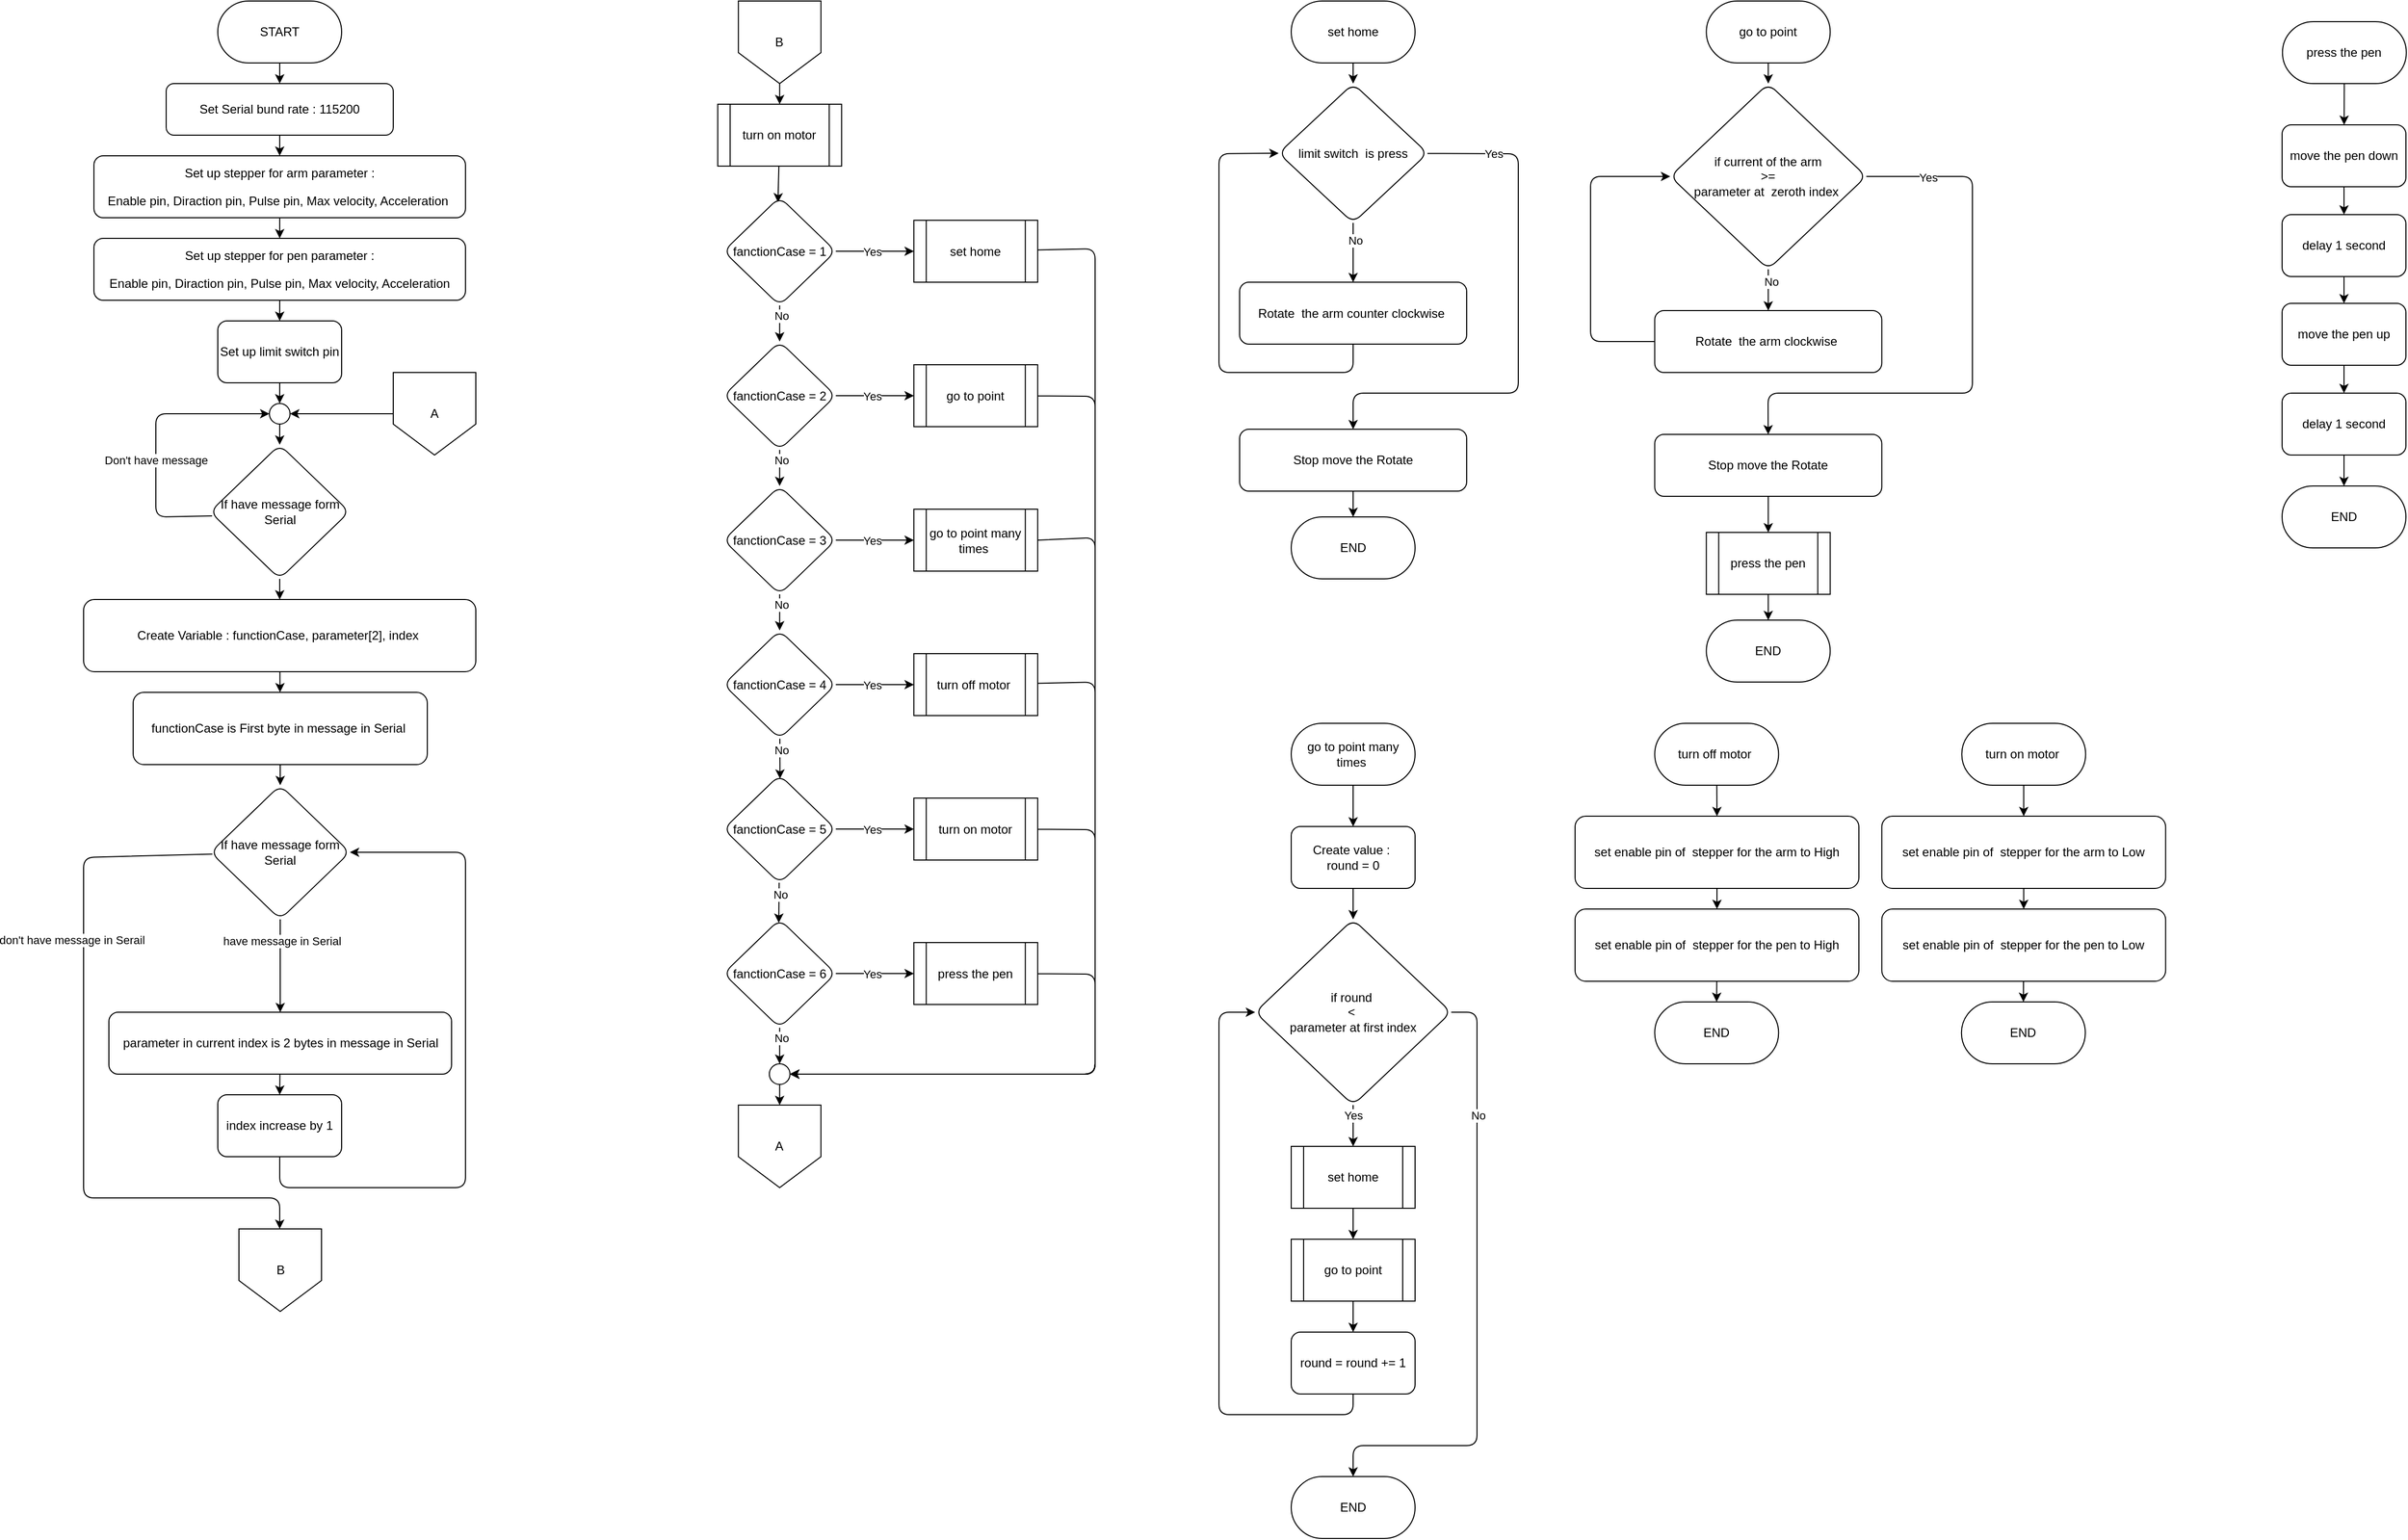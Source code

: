 <mxfile>
    <diagram id="CW-8Yu30YbTjcsVGJmG-" name="Page-1">
        <mxGraphModel dx="3910" dy="2553" grid="1" gridSize="10" guides="1" tooltips="1" connect="1" arrows="1" fold="1" page="1" pageScale="1" pageWidth="3000" pageHeight="3000" background="none" math="0" shadow="0">
            <root>
                <mxCell id="0"/>
                <mxCell id="1" parent="0"/>
                <mxCell id="7" value="" style="edgeStyle=none;html=1;" parent="1" target="6" edge="1">
                    <mxGeometry relative="1" as="geometry">
                        <mxPoint x="450" y="90" as="sourcePoint"/>
                    </mxGeometry>
                </mxCell>
                <mxCell id="10" value="" style="edgeStyle=none;html=1;" parent="1" source="6" target="9" edge="1">
                    <mxGeometry relative="1" as="geometry"/>
                </mxCell>
                <mxCell id="6" value="&lt;span style=&quot;&quot; data-slate-fragment=&quot;JTVCJTdCJTIydHlwZSUyMiUzQSUyMnBhcmFncmFwaCUyMiUyQyUyMmNoaWxkcmVuJTIyJTNBJTVCJTdCJTIydGV4dCUyMiUzQSUyMlNldCUyMFNlcmlhbCUyMGJ1bmQlMjByYXRlJTIwJTIwJTNBJTIwMTE1MjAwJTIyJTdEJTVEJTdEJTVE&quot;&gt;Set Serial bund rate  : 115200&lt;/span&gt;" style="rounded=1;whiteSpace=wrap;html=1;strokeWidth=1;" parent="1" vertex="1">
                    <mxGeometry x="340" y="120" width="220" height="50" as="geometry"/>
                </mxCell>
                <mxCell id="8" value="START" style="rounded=1;whiteSpace=wrap;html=1;strokeWidth=1;arcSize=50;" parent="1" vertex="1">
                    <mxGeometry x="390" y="40" width="120" height="60" as="geometry"/>
                </mxCell>
                <mxCell id="13" value="" style="edgeStyle=none;html=1;" parent="1" source="9" target="12" edge="1">
                    <mxGeometry relative="1" as="geometry"/>
                </mxCell>
                <mxCell id="9" value="&lt;p data-slate-node=&quot;element&quot;&gt;&lt;span data-slate-node=&quot;text&quot;&gt;Set up stepper for arm parameter :&lt;/span&gt;&lt;/p&gt;&lt;p data-slate-node=&quot;element&quot;&gt;&lt;span style=&quot;background-color: initial;&quot;&gt;Enable pin, Diraction pin, Pulse pin, Max velocity, Acceleration&amp;nbsp;&lt;/span&gt;&lt;/p&gt;" style="rounded=1;whiteSpace=wrap;html=1;strokeWidth=1;" parent="1" vertex="1">
                    <mxGeometry x="270" y="190" width="360" height="60" as="geometry"/>
                </mxCell>
                <mxCell id="16" value="" style="edgeStyle=none;html=1;" parent="1" source="12" target="15" edge="1">
                    <mxGeometry relative="1" as="geometry"/>
                </mxCell>
                <mxCell id="12" value="&lt;br&gt;&lt;p data-slate-node=&quot;element&quot;&gt;&lt;span data-slate-node=&quot;text&quot;&gt;&lt;span data-slate-leaf=&quot;true&quot;&gt;&lt;span data-slate-string=&quot;true&quot;&gt;Set up stepper for pen parameter :&lt;/span&gt;&lt;/span&gt;&lt;/span&gt;&lt;/p&gt;&lt;p data-slate-node=&quot;element&quot;&gt;&lt;span style=&quot;background-color: initial;&quot;&gt;Enable pin, Diraction pin, Pulse pin, Max velocity, Acceleration&lt;/span&gt;&lt;/p&gt;&lt;br&gt;" style="whiteSpace=wrap;html=1;rounded=1;strokeWidth=1;" parent="1" vertex="1">
                    <mxGeometry x="270" y="270" width="360" height="60" as="geometry"/>
                </mxCell>
                <mxCell id="18" value="" style="edgeStyle=none;html=1;" parent="1" source="15" target="17" edge="1">
                    <mxGeometry relative="1" as="geometry"/>
                </mxCell>
                <mxCell id="15" value="&lt;span style=&quot;&quot; data-slate-fragment=&quot;JTVCJTdCJTIydHlwZSUyMiUzQSUyMnBhcmFncmFwaCUyMiUyQyUyMmNoaWxkcmVuJTIyJTNBJTVCJTdCJTIydGV4dCUyMiUzQSUyMlNldCUyMHVwJTIwbGltaXQlMjBzd2l0Y2glMjBwaW4lMjIlN0QlNUQlN0QlNUQ=&quot;&gt;Set up limit switch pin&lt;/span&gt;" style="whiteSpace=wrap;html=1;rounded=1;strokeWidth=1;" parent="1" vertex="1">
                    <mxGeometry x="390" y="350" width="120" height="60" as="geometry"/>
                </mxCell>
                <mxCell id="21" style="edgeStyle=none;html=1;" parent="1" source="17" target="20" edge="1">
                    <mxGeometry relative="1" as="geometry"/>
                </mxCell>
                <mxCell id="17" value="" style="ellipse;whiteSpace=wrap;html=1;rounded=1;strokeWidth=1;" parent="1" vertex="1">
                    <mxGeometry x="440" y="430" width="20" height="20" as="geometry"/>
                </mxCell>
                <mxCell id="27" value="" style="edgeStyle=none;html=1;" parent="1" source="20" target="26" edge="1">
                    <mxGeometry relative="1" as="geometry"/>
                </mxCell>
                <mxCell id="20" value="&lt;span style=&quot;&quot; data-slate-fragment=&quot;JTVCJTdCJTIydHlwZSUyMiUzQSUyMnBhcmFncmFwaCUyMiUyQyUyMmNoaWxkcmVuJTIyJTNBJTVCJTdCJTIydGV4dCUyMiUzQSUyMklmJTIwaGF2ZSUyMG1lc3NhZ2UlMjBmb3JtJTIwU2VyaWFsJTIyJTdEJTVEJTdEJTVE&quot;&gt;If have message form Serial&lt;/span&gt;" style="rhombus;whiteSpace=wrap;html=1;rounded=1;strokeWidth=1;" parent="1" vertex="1">
                    <mxGeometry x="382.5" y="470" width="135" height="130" as="geometry"/>
                </mxCell>
                <mxCell id="23" value="" style="endArrow=classic;html=1;exitX=0.015;exitY=0.531;exitDx=0;exitDy=0;exitPerimeter=0;entryX=0;entryY=0.5;entryDx=0;entryDy=0;" parent="1" source="20" target="17" edge="1">
                    <mxGeometry relative="1" as="geometry">
                        <mxPoint x="380" y="490" as="sourcePoint"/>
                        <mxPoint x="270" y="500" as="targetPoint"/>
                        <Array as="points">
                            <mxPoint x="330" y="540"/>
                            <mxPoint x="330" y="490"/>
                            <mxPoint x="330" y="440"/>
                        </Array>
                    </mxGeometry>
                </mxCell>
                <mxCell id="24" value="&lt;span style=&quot;&quot; data-slate-fragment=&quot;JTVCJTdCJTIydHlwZSUyMiUzQSUyMnBhcmFncmFwaCUyMiUyQyUyMmNoaWxkcmVuJTIyJTNBJTVCJTdCJTIydGV4dCUyMiUzQSUyMkRvbid0JTIwaGF2ZSUyMG1lc3NhZ2UlMjIlN0QlNUQlN0QlNUQ=&quot;&gt;Don't have message&lt;/span&gt;" style="edgeLabel;resizable=0;html=1;align=center;verticalAlign=middle;strokeWidth=1;" parent="23" connectable="0" vertex="1">
                    <mxGeometry relative="1" as="geometry">
                        <mxPoint y="23" as="offset"/>
                    </mxGeometry>
                </mxCell>
                <mxCell id="35" value="" style="edgeStyle=none;html=1;" parent="1" source="26" target="34" edge="1">
                    <mxGeometry relative="1" as="geometry"/>
                </mxCell>
                <mxCell id="26" value="Create Variable :&amp;nbsp;functionCase, parameter[2], index&amp;nbsp;" style="whiteSpace=wrap;html=1;rounded=1;strokeWidth=1;" parent="1" vertex="1">
                    <mxGeometry x="260" y="620" width="380" height="70" as="geometry"/>
                </mxCell>
                <mxCell id="40" style="edgeStyle=none;html=1;entryX=0.5;entryY=0;entryDx=0;entryDy=0;" parent="1" source="31" target="39" edge="1">
                    <mxGeometry relative="1" as="geometry"/>
                </mxCell>
                <mxCell id="44" value="have message in Serial" style="edgeLabel;html=1;align=center;verticalAlign=middle;resizable=0;points=[];" parent="40" vertex="1" connectable="0">
                    <mxGeometry x="-0.507" y="1" relative="1" as="geometry">
                        <mxPoint y="-1" as="offset"/>
                    </mxGeometry>
                </mxCell>
                <mxCell id="49" style="edgeStyle=none;html=1;" parent="1" source="31" edge="1">
                    <mxGeometry relative="1" as="geometry">
                        <mxPoint x="450" y="1230" as="targetPoint"/>
                        <Array as="points">
                            <mxPoint x="260" y="870"/>
                            <mxPoint x="260" y="1200"/>
                            <mxPoint x="370" y="1200"/>
                            <mxPoint x="450" y="1200"/>
                        </Array>
                    </mxGeometry>
                </mxCell>
                <mxCell id="52" value="don't have message in Serail&amp;nbsp;" style="edgeLabel;html=1;align=center;verticalAlign=middle;resizable=0;points=[];" parent="49" vertex="1" connectable="0">
                    <mxGeometry x="-0.735" y="-5" relative="1" as="geometry">
                        <mxPoint x="-45" y="86" as="offset"/>
                    </mxGeometry>
                </mxCell>
                <mxCell id="31" value="&lt;span style=&quot;&quot; data-slate-fragment=&quot;JTVCJTdCJTIydHlwZSUyMiUzQSUyMnBhcmFncmFwaCUyMiUyQyUyMmNoaWxkcmVuJTIyJTNBJTVCJTdCJTIydGV4dCUyMiUzQSUyMklmJTIwaGF2ZSUyMG1lc3NhZ2UlMjBmb3JtJTIwU2VyaWFsJTIyJTdEJTVEJTdEJTVE&quot;&gt;If have message form Serial&lt;/span&gt;" style="rhombus;whiteSpace=wrap;html=1;rounded=1;strokeWidth=1;" parent="1" vertex="1">
                    <mxGeometry x="383" y="800" width="135" height="130" as="geometry"/>
                </mxCell>
                <mxCell id="37" style="edgeStyle=none;html=1;exitX=0.5;exitY=1;exitDx=0;exitDy=0;" parent="1" source="34" target="31" edge="1">
                    <mxGeometry relative="1" as="geometry"/>
                </mxCell>
                <mxCell id="34" value="functionCase is First byte in message in Serial&amp;nbsp;" style="whiteSpace=wrap;html=1;rounded=1;strokeWidth=1;" parent="1" vertex="1">
                    <mxGeometry x="308" y="710" width="285" height="70" as="geometry"/>
                </mxCell>
                <mxCell id="43" style="edgeStyle=none;html=1;entryX=0.5;entryY=0;entryDx=0;entryDy=0;" parent="1" source="39" target="42" edge="1">
                    <mxGeometry relative="1" as="geometry"/>
                </mxCell>
                <mxCell id="39" value="parameter in current index is 2 bytes in message in Serial" style="rounded=1;whiteSpace=wrap;html=1;strokeWidth=1;" parent="1" vertex="1">
                    <mxGeometry x="284.5" y="1020" width="332" height="60" as="geometry"/>
                </mxCell>
                <mxCell id="47" style="edgeStyle=none;html=1;entryX=1;entryY=0.5;entryDx=0;entryDy=0;" parent="1" source="42" target="31" edge="1">
                    <mxGeometry relative="1" as="geometry">
                        <Array as="points">
                            <mxPoint x="450" y="1190"/>
                            <mxPoint x="630" y="1190"/>
                            <mxPoint x="630" y="1010"/>
                            <mxPoint x="630" y="865"/>
                        </Array>
                    </mxGeometry>
                </mxCell>
                <mxCell id="42" value="index increase by 1" style="whiteSpace=wrap;html=1;rounded=1;strokeWidth=1;" parent="1" vertex="1">
                    <mxGeometry x="390" y="1100" width="120" height="60" as="geometry"/>
                </mxCell>
                <mxCell id="57" style="edgeStyle=none;html=1;entryX=1;entryY=0.5;entryDx=0;entryDy=0;" parent="1" source="56" target="17" edge="1">
                    <mxGeometry relative="1" as="geometry"/>
                </mxCell>
                <mxCell id="56" value="A" style="shape=offPageConnector;whiteSpace=wrap;html=1;strokeWidth=1;" parent="1" vertex="1">
                    <mxGeometry x="560" y="400" width="80" height="80" as="geometry"/>
                </mxCell>
                <mxCell id="58" value="B" style="shape=offPageConnector;whiteSpace=wrap;html=1;strokeWidth=1;" parent="1" vertex="1">
                    <mxGeometry x="410.5" y="1230" width="80" height="80" as="geometry"/>
                </mxCell>
                <mxCell id="118" style="edgeStyle=none;html=1;entryX=0.5;entryY=0;entryDx=0;entryDy=0;" parent="1" source="59" target="60" edge="1">
                    <mxGeometry relative="1" as="geometry"/>
                </mxCell>
                <mxCell id="59" value="B" style="shape=offPageConnector;whiteSpace=wrap;html=1;strokeWidth=1;" parent="1" vertex="1">
                    <mxGeometry x="894.38" y="40" width="80" height="80" as="geometry"/>
                </mxCell>
                <mxCell id="67" style="edgeStyle=none;html=1;entryX=0.485;entryY=0.049;entryDx=0;entryDy=0;entryPerimeter=0;" parent="1" source="60" target="84" edge="1">
                    <mxGeometry relative="1" as="geometry">
                        <mxPoint x="939.451" y="223.78" as="targetPoint"/>
                    </mxGeometry>
                </mxCell>
                <mxCell id="60" value="turn on motor" style="shape=process;whiteSpace=wrap;html=1;backgroundOutline=1;strokeWidth=1;" parent="1" vertex="1">
                    <mxGeometry x="874.38" y="140" width="120" height="60" as="geometry"/>
                </mxCell>
                <mxCell id="80" style="edgeStyle=none;html=1;entryX=0;entryY=0.5;entryDx=0;entryDy=0;" parent="1" source="84" target="85" edge="1">
                    <mxGeometry relative="1" as="geometry"/>
                </mxCell>
                <mxCell id="81" value="Yes" style="edgeLabel;html=1;align=center;verticalAlign=middle;resizable=0;points=[];" parent="80" vertex="1" connectable="0">
                    <mxGeometry x="0.314" relative="1" as="geometry">
                        <mxPoint x="-15" as="offset"/>
                    </mxGeometry>
                </mxCell>
                <mxCell id="82" style="edgeStyle=none;html=1;" parent="1" source="84" target="90" edge="1">
                    <mxGeometry relative="1" as="geometry">
                        <mxPoint x="934.38" y="370" as="targetPoint"/>
                    </mxGeometry>
                </mxCell>
                <mxCell id="83" value="No" style="edgeLabel;html=1;align=center;verticalAlign=middle;resizable=0;points=[];" parent="82" vertex="1" connectable="0">
                    <mxGeometry x="-0.433" y="1" relative="1" as="geometry">
                        <mxPoint as="offset"/>
                    </mxGeometry>
                </mxCell>
                <mxCell id="84" value="fanctionCase = 1" style="rhombus;whiteSpace=wrap;html=1;rounded=1;strokeWidth=1;" parent="1" vertex="1">
                    <mxGeometry x="880" y="230" width="108.75" height="105" as="geometry"/>
                </mxCell>
                <mxCell id="125" style="edgeStyle=none;html=1;entryX=1;entryY=0.5;entryDx=0;entryDy=0;" parent="1" source="85" target="126" edge="1">
                    <mxGeometry relative="1" as="geometry">
                        <mxPoint x="970" y="1110" as="targetPoint"/>
                        <Array as="points">
                            <mxPoint x="1240" y="280"/>
                            <mxPoint x="1240" y="1080"/>
                        </Array>
                    </mxGeometry>
                </mxCell>
                <mxCell id="85" value="set home" style="shape=process;whiteSpace=wrap;html=1;backgroundOutline=1;strokeWidth=1;" parent="1" vertex="1">
                    <mxGeometry x="1064.38" y="252.5" width="120" height="60" as="geometry"/>
                </mxCell>
                <mxCell id="86" style="edgeStyle=none;html=1;entryX=0;entryY=0.5;entryDx=0;entryDy=0;" parent="1" source="90" target="91" edge="1">
                    <mxGeometry relative="1" as="geometry"/>
                </mxCell>
                <mxCell id="87" value="Yes" style="edgeLabel;html=1;align=center;verticalAlign=middle;resizable=0;points=[];" parent="86" vertex="1" connectable="0">
                    <mxGeometry x="0.314" relative="1" as="geometry">
                        <mxPoint x="-15" as="offset"/>
                    </mxGeometry>
                </mxCell>
                <mxCell id="88" style="edgeStyle=none;html=1;" parent="1" source="90" target="96" edge="1">
                    <mxGeometry relative="1" as="geometry">
                        <mxPoint x="934.38" y="510" as="targetPoint"/>
                    </mxGeometry>
                </mxCell>
                <mxCell id="89" value="No" style="edgeLabel;html=1;align=center;verticalAlign=middle;resizable=0;points=[];" parent="88" vertex="1" connectable="0">
                    <mxGeometry x="-0.433" y="1" relative="1" as="geometry">
                        <mxPoint as="offset"/>
                    </mxGeometry>
                </mxCell>
                <mxCell id="90" value="fanctionCase = 2" style="rhombus;whiteSpace=wrap;html=1;rounded=1;strokeWidth=1;" parent="1" vertex="1">
                    <mxGeometry x="880" y="370" width="108.75" height="105" as="geometry"/>
                </mxCell>
                <mxCell id="124" style="edgeStyle=none;html=1;entryX=1;entryY=0.5;entryDx=0;entryDy=0;" parent="1" source="91" target="126" edge="1">
                    <mxGeometry relative="1" as="geometry">
                        <mxPoint x="970" y="1110" as="targetPoint"/>
                        <Array as="points">
                            <mxPoint x="1240" y="423"/>
                            <mxPoint x="1240" y="1080"/>
                        </Array>
                    </mxGeometry>
                </mxCell>
                <mxCell id="91" value="go to point" style="shape=process;whiteSpace=wrap;html=1;backgroundOutline=1;strokeWidth=1;" parent="1" vertex="1">
                    <mxGeometry x="1064.38" y="392.5" width="120" height="60" as="geometry"/>
                </mxCell>
                <mxCell id="92" style="edgeStyle=none;html=1;entryX=0;entryY=0.5;entryDx=0;entryDy=0;" parent="1" source="96" target="97" edge="1">
                    <mxGeometry relative="1" as="geometry"/>
                </mxCell>
                <mxCell id="93" value="Yes" style="edgeLabel;html=1;align=center;verticalAlign=middle;resizable=0;points=[];" parent="92" vertex="1" connectable="0">
                    <mxGeometry x="0.314" relative="1" as="geometry">
                        <mxPoint x="-15" as="offset"/>
                    </mxGeometry>
                </mxCell>
                <mxCell id="94" style="edgeStyle=none;html=1;" parent="1" source="96" target="102" edge="1">
                    <mxGeometry relative="1" as="geometry">
                        <mxPoint x="934.38" y="650" as="targetPoint"/>
                    </mxGeometry>
                </mxCell>
                <mxCell id="95" value="No" style="edgeLabel;html=1;align=center;verticalAlign=middle;resizable=0;points=[];" parent="94" vertex="1" connectable="0">
                    <mxGeometry x="-0.433" y="1" relative="1" as="geometry">
                        <mxPoint as="offset"/>
                    </mxGeometry>
                </mxCell>
                <mxCell id="96" value="fanctionCase = 3" style="rhombus;whiteSpace=wrap;html=1;rounded=1;strokeWidth=1;" parent="1" vertex="1">
                    <mxGeometry x="880" y="510" width="108.75" height="105" as="geometry"/>
                </mxCell>
                <mxCell id="122" style="edgeStyle=none;html=1;exitX=1;exitY=0.5;exitDx=0;exitDy=0;entryX=1;entryY=0.5;entryDx=0;entryDy=0;" parent="1" source="97" target="126" edge="1">
                    <mxGeometry relative="1" as="geometry">
                        <mxPoint x="950" y="1080" as="targetPoint"/>
                        <Array as="points">
                            <mxPoint x="1240" y="560"/>
                            <mxPoint x="1240" y="1080"/>
                        </Array>
                    </mxGeometry>
                </mxCell>
                <mxCell id="97" value="go to point many times&amp;nbsp;" style="shape=process;whiteSpace=wrap;html=1;backgroundOutline=1;strokeWidth=1;" parent="1" vertex="1">
                    <mxGeometry x="1064.38" y="532.5" width="120" height="60" as="geometry"/>
                </mxCell>
                <mxCell id="98" style="edgeStyle=none;html=1;entryX=0;entryY=0.5;entryDx=0;entryDy=0;" parent="1" source="102" target="103" edge="1">
                    <mxGeometry relative="1" as="geometry"/>
                </mxCell>
                <mxCell id="99" value="Yes" style="edgeLabel;html=1;align=center;verticalAlign=middle;resizable=0;points=[];" parent="98" vertex="1" connectable="0">
                    <mxGeometry x="0.314" relative="1" as="geometry">
                        <mxPoint x="-15" as="offset"/>
                    </mxGeometry>
                </mxCell>
                <mxCell id="100" style="edgeStyle=none;html=1;entryX=0.503;entryY=0.035;entryDx=0;entryDy=0;entryPerimeter=0;" parent="1" source="102" target="108" edge="1">
                    <mxGeometry relative="1" as="geometry">
                        <mxPoint x="934.38" y="790" as="targetPoint"/>
                    </mxGeometry>
                </mxCell>
                <mxCell id="101" value="No" style="edgeLabel;html=1;align=center;verticalAlign=middle;resizable=0;points=[];" parent="100" vertex="1" connectable="0">
                    <mxGeometry x="-0.433" y="1" relative="1" as="geometry">
                        <mxPoint as="offset"/>
                    </mxGeometry>
                </mxCell>
                <mxCell id="102" value="fanctionCase = 4" style="rhombus;whiteSpace=wrap;html=1;rounded=1;strokeWidth=1;" parent="1" vertex="1">
                    <mxGeometry x="880" y="650" width="108.75" height="105" as="geometry"/>
                </mxCell>
                <mxCell id="121" style="edgeStyle=none;html=1;entryX=1;entryY=0.5;entryDx=0;entryDy=0;" parent="1" source="103" target="126" edge="1">
                    <mxGeometry relative="1" as="geometry">
                        <mxPoint x="970" y="1110" as="targetPoint"/>
                        <Array as="points">
                            <mxPoint x="1240" y="700"/>
                            <mxPoint x="1240" y="1080"/>
                        </Array>
                    </mxGeometry>
                </mxCell>
                <mxCell id="103" value="turn off motor&amp;nbsp;" style="shape=process;whiteSpace=wrap;html=1;backgroundOutline=1;strokeWidth=1;" parent="1" vertex="1">
                    <mxGeometry x="1064.38" y="672.5" width="120" height="60" as="geometry"/>
                </mxCell>
                <mxCell id="104" style="edgeStyle=none;html=1;entryX=0;entryY=0.5;entryDx=0;entryDy=0;" parent="1" source="108" target="109" edge="1">
                    <mxGeometry relative="1" as="geometry"/>
                </mxCell>
                <mxCell id="105" value="Yes" style="edgeLabel;html=1;align=center;verticalAlign=middle;resizable=0;points=[];" parent="104" vertex="1" connectable="0">
                    <mxGeometry x="0.314" relative="1" as="geometry">
                        <mxPoint x="-15" as="offset"/>
                    </mxGeometry>
                </mxCell>
                <mxCell id="106" style="edgeStyle=none;html=1;entryX=0.492;entryY=0.032;entryDx=0;entryDy=0;entryPerimeter=0;" parent="1" source="108" target="114" edge="1">
                    <mxGeometry relative="1" as="geometry">
                        <mxPoint x="934.38" y="930" as="targetPoint"/>
                    </mxGeometry>
                </mxCell>
                <mxCell id="107" value="No" style="edgeLabel;html=1;align=center;verticalAlign=middle;resizable=0;points=[];" parent="106" vertex="1" connectable="0">
                    <mxGeometry x="-0.433" y="1" relative="1" as="geometry">
                        <mxPoint as="offset"/>
                    </mxGeometry>
                </mxCell>
                <mxCell id="108" value="fanctionCase = 5" style="rhombus;whiteSpace=wrap;html=1;rounded=1;strokeWidth=1;" parent="1" vertex="1">
                    <mxGeometry x="880" y="790" width="108.75" height="105" as="geometry"/>
                </mxCell>
                <mxCell id="120" style="edgeStyle=none;html=1;entryX=1;entryY=0.5;entryDx=0;entryDy=0;" parent="1" source="109" target="126" edge="1">
                    <mxGeometry relative="1" as="geometry">
                        <mxPoint x="970" y="1110" as="targetPoint"/>
                        <Array as="points">
                            <mxPoint x="1240" y="843"/>
                            <mxPoint x="1240" y="1080"/>
                        </Array>
                    </mxGeometry>
                </mxCell>
                <mxCell id="109" value="turn on motor" style="shape=process;whiteSpace=wrap;html=1;backgroundOutline=1;strokeWidth=1;" parent="1" vertex="1">
                    <mxGeometry x="1064.38" y="812.5" width="120" height="60" as="geometry"/>
                </mxCell>
                <mxCell id="110" style="edgeStyle=none;html=1;entryX=0;entryY=0.5;entryDx=0;entryDy=0;" parent="1" source="114" target="115" edge="1">
                    <mxGeometry relative="1" as="geometry"/>
                </mxCell>
                <mxCell id="111" value="Yes" style="edgeLabel;html=1;align=center;verticalAlign=middle;resizable=0;points=[];" parent="110" vertex="1" connectable="0">
                    <mxGeometry x="0.314" relative="1" as="geometry">
                        <mxPoint x="-15" as="offset"/>
                    </mxGeometry>
                </mxCell>
                <mxCell id="112" style="edgeStyle=none;html=1;" parent="1" source="114" edge="1">
                    <mxGeometry relative="1" as="geometry">
                        <mxPoint x="934.38" y="1070" as="targetPoint"/>
                    </mxGeometry>
                </mxCell>
                <mxCell id="113" value="No" style="edgeLabel;html=1;align=center;verticalAlign=middle;resizable=0;points=[];" parent="112" vertex="1" connectable="0">
                    <mxGeometry x="-0.433" y="1" relative="1" as="geometry">
                        <mxPoint as="offset"/>
                    </mxGeometry>
                </mxCell>
                <mxCell id="114" value="fanctionCase = 6" style="rhombus;whiteSpace=wrap;html=1;rounded=1;strokeWidth=1;" parent="1" vertex="1">
                    <mxGeometry x="880" y="930" width="108.75" height="105" as="geometry"/>
                </mxCell>
                <mxCell id="119" style="edgeStyle=none;html=1;entryX=1;entryY=0.5;entryDx=0;entryDy=0;" parent="1" source="115" target="126" edge="1">
                    <mxGeometry relative="1" as="geometry">
                        <mxPoint x="950" y="1080" as="targetPoint"/>
                        <Array as="points">
                            <mxPoint x="1240" y="983"/>
                            <mxPoint x="1240" y="1080"/>
                        </Array>
                    </mxGeometry>
                </mxCell>
                <mxCell id="115" value="press the pen" style="shape=process;whiteSpace=wrap;html=1;backgroundOutline=1;strokeWidth=1;" parent="1" vertex="1">
                    <mxGeometry x="1064.38" y="952.5" width="120" height="60" as="geometry"/>
                </mxCell>
                <mxCell id="117" value="A" style="shape=offPageConnector;whiteSpace=wrap;html=1;strokeWidth=1;" parent="1" vertex="1">
                    <mxGeometry x="894.37" y="1110" width="80" height="80" as="geometry"/>
                </mxCell>
                <mxCell id="127" style="edgeStyle=none;html=1;entryX=0.5;entryY=0;entryDx=0;entryDy=0;" parent="1" source="126" target="117" edge="1">
                    <mxGeometry relative="1" as="geometry"/>
                </mxCell>
                <mxCell id="126" value="" style="ellipse;whiteSpace=wrap;html=1;rounded=1;strokeWidth=1;" parent="1" vertex="1">
                    <mxGeometry x="924.38" y="1070" width="20" height="20" as="geometry"/>
                </mxCell>
                <mxCell id="131" style="edgeStyle=none;html=1;" edge="1" parent="1" source="129" target="130">
                    <mxGeometry relative="1" as="geometry"/>
                </mxCell>
                <mxCell id="129" value="set home" style="rounded=1;whiteSpace=wrap;html=1;strokeWidth=1;arcSize=50;" vertex="1" parent="1">
                    <mxGeometry x="1430" y="40" width="120" height="60" as="geometry"/>
                </mxCell>
                <mxCell id="133" style="edgeStyle=none;html=1;entryX=0.5;entryY=0;entryDx=0;entryDy=0;" edge="1" parent="1" source="130" target="132">
                    <mxGeometry relative="1" as="geometry"/>
                </mxCell>
                <mxCell id="134" value="No" style="edgeLabel;html=1;align=center;verticalAlign=middle;resizable=0;points=[];" vertex="1" connectable="0" parent="133">
                    <mxGeometry x="-0.405" y="2" relative="1" as="geometry">
                        <mxPoint as="offset"/>
                    </mxGeometry>
                </mxCell>
                <mxCell id="137" style="edgeStyle=none;html=1;entryX=0.5;entryY=0;entryDx=0;entryDy=0;" edge="1" parent="1" source="130" target="142">
                    <mxGeometry relative="1" as="geometry">
                        <mxPoint x="1490" y="450" as="targetPoint"/>
                        <Array as="points">
                            <mxPoint x="1650" y="188"/>
                            <mxPoint x="1650" y="420"/>
                            <mxPoint x="1490" y="420"/>
                        </Array>
                    </mxGeometry>
                </mxCell>
                <mxCell id="141" value="Yes" style="edgeLabel;html=1;align=center;verticalAlign=middle;resizable=0;points=[];" vertex="1" connectable="0" parent="137">
                    <mxGeometry x="-0.753" relative="1" as="geometry">
                        <mxPoint as="offset"/>
                    </mxGeometry>
                </mxCell>
                <mxCell id="130" value="limit switch&amp;nbsp; is press" style="rhombus;whiteSpace=wrap;html=1;rounded=1;strokeWidth=1;" vertex="1" parent="1">
                    <mxGeometry x="1417.81" y="120" width="144.38" height="135" as="geometry"/>
                </mxCell>
                <mxCell id="135" style="edgeStyle=none;html=1;entryX=0;entryY=0.5;entryDx=0;entryDy=0;" edge="1" parent="1" source="132" target="130">
                    <mxGeometry relative="1" as="geometry">
                        <mxPoint x="1490" y="410" as="targetPoint"/>
                        <Array as="points">
                            <mxPoint x="1490" y="400"/>
                            <mxPoint x="1360" y="400"/>
                            <mxPoint x="1360" y="188"/>
                        </Array>
                    </mxGeometry>
                </mxCell>
                <mxCell id="132" value="Rotate&amp;nbsp; the arm counter clockwise&amp;nbsp;" style="rounded=1;whiteSpace=wrap;html=1;" vertex="1" parent="1">
                    <mxGeometry x="1380" y="312.5" width="220" height="60" as="geometry"/>
                </mxCell>
                <mxCell id="145" style="edgeStyle=none;html=1;" edge="1" parent="1" source="142" target="144">
                    <mxGeometry relative="1" as="geometry"/>
                </mxCell>
                <mxCell id="142" value="Stop move the Rotate" style="rounded=1;whiteSpace=wrap;html=1;" vertex="1" parent="1">
                    <mxGeometry x="1380" y="455" width="220" height="60" as="geometry"/>
                </mxCell>
                <mxCell id="144" value="END" style="rounded=1;whiteSpace=wrap;html=1;strokeWidth=1;arcSize=50;" vertex="1" parent="1">
                    <mxGeometry x="1430" y="540" width="120" height="60" as="geometry"/>
                </mxCell>
                <mxCell id="148" style="edgeStyle=none;html=1;" edge="1" parent="1" source="146" target="147">
                    <mxGeometry relative="1" as="geometry"/>
                </mxCell>
                <mxCell id="146" value="go to point" style="rounded=1;whiteSpace=wrap;html=1;strokeWidth=1;arcSize=50;" vertex="1" parent="1">
                    <mxGeometry x="1832.19" y="40" width="120" height="60" as="geometry"/>
                </mxCell>
                <mxCell id="150" style="edgeStyle=none;html=1;" edge="1" parent="1" source="147" target="149">
                    <mxGeometry relative="1" as="geometry"/>
                </mxCell>
                <mxCell id="151" value="No" style="edgeLabel;html=1;align=center;verticalAlign=middle;resizable=0;points=[];" vertex="1" connectable="0" parent="150">
                    <mxGeometry x="-0.398" y="3" relative="1" as="geometry">
                        <mxPoint as="offset"/>
                    </mxGeometry>
                </mxCell>
                <mxCell id="154" style="edgeStyle=none;html=1;" edge="1" parent="1" source="147" target="153">
                    <mxGeometry relative="1" as="geometry">
                        <Array as="points">
                            <mxPoint x="2090" y="210"/>
                            <mxPoint x="2090" y="420"/>
                            <mxPoint x="1892" y="420"/>
                        </Array>
                    </mxGeometry>
                </mxCell>
                <mxCell id="156" value="Yes" style="edgeLabel;html=1;align=center;verticalAlign=middle;resizable=0;points=[];" vertex="1" connectable="0" parent="154">
                    <mxGeometry x="-0.784" y="-1" relative="1" as="geometry">
                        <mxPoint as="offset"/>
                    </mxGeometry>
                </mxCell>
                <mxCell id="147" value="if current of the arm &lt;br&gt;&amp;gt;=&lt;br&gt;&amp;nbsp;parameter at&amp;nbsp; zeroth index&amp;nbsp;&amp;nbsp;" style="rhombus;whiteSpace=wrap;html=1;rounded=1;strokeWidth=1;" vertex="1" parent="1">
                    <mxGeometry x="1797.19" y="120" width="190" height="180" as="geometry"/>
                </mxCell>
                <mxCell id="161" style="edgeStyle=none;html=1;entryX=0;entryY=0.5;entryDx=0;entryDy=0;" edge="1" parent="1" source="149" target="147">
                    <mxGeometry relative="1" as="geometry">
                        <Array as="points">
                            <mxPoint x="1720" y="370"/>
                            <mxPoint x="1720" y="210"/>
                        </Array>
                    </mxGeometry>
                </mxCell>
                <mxCell id="149" value="Rotate&amp;nbsp; the arm clockwise&amp;nbsp;" style="rounded=1;whiteSpace=wrap;html=1;" vertex="1" parent="1">
                    <mxGeometry x="1782.19" y="340" width="220" height="60" as="geometry"/>
                </mxCell>
                <mxCell id="158" style="edgeStyle=none;html=1;entryX=0.5;entryY=0;entryDx=0;entryDy=0;" edge="1" parent="1" source="153" target="157">
                    <mxGeometry relative="1" as="geometry"/>
                </mxCell>
                <mxCell id="153" value="Stop move the Rotate" style="rounded=1;whiteSpace=wrap;html=1;" vertex="1" parent="1">
                    <mxGeometry x="1782.19" y="460" width="220" height="60" as="geometry"/>
                </mxCell>
                <mxCell id="160" style="edgeStyle=none;html=1;" edge="1" parent="1" source="157" target="159">
                    <mxGeometry relative="1" as="geometry"/>
                </mxCell>
                <mxCell id="157" value="press the pen" style="shape=process;whiteSpace=wrap;html=1;backgroundOutline=1;strokeWidth=1;" vertex="1" parent="1">
                    <mxGeometry x="1832.19" y="555" width="120" height="60" as="geometry"/>
                </mxCell>
                <mxCell id="159" value="END" style="rounded=1;whiteSpace=wrap;html=1;strokeWidth=1;arcSize=50;" vertex="1" parent="1">
                    <mxGeometry x="1832.19" y="640" width="120" height="60" as="geometry"/>
                </mxCell>
                <mxCell id="167" style="edgeStyle=none;html=1;" edge="1" parent="1" source="162" target="166">
                    <mxGeometry relative="1" as="geometry"/>
                </mxCell>
                <mxCell id="162" value="go to point many times&amp;nbsp;" style="rounded=1;whiteSpace=wrap;html=1;strokeWidth=1;arcSize=50;" vertex="1" parent="1">
                    <mxGeometry x="1430" y="740" width="120" height="60" as="geometry"/>
                </mxCell>
                <mxCell id="178" style="edgeStyle=none;html=1;" edge="1" parent="1" source="163" target="177">
                    <mxGeometry relative="1" as="geometry"/>
                </mxCell>
                <mxCell id="163" value="go to point" style="shape=process;whiteSpace=wrap;html=1;backgroundOutline=1;strokeWidth=1;" vertex="1" parent="1">
                    <mxGeometry x="1430" y="1240" width="120" height="60" as="geometry"/>
                </mxCell>
                <mxCell id="175" style="edgeStyle=none;html=1;entryX=0.5;entryY=0;entryDx=0;entryDy=0;" edge="1" parent="1" source="164" target="163">
                    <mxGeometry relative="1" as="geometry"/>
                </mxCell>
                <mxCell id="164" value="set home" style="shape=process;whiteSpace=wrap;html=1;backgroundOutline=1;strokeWidth=1;" vertex="1" parent="1">
                    <mxGeometry x="1430" y="1150" width="120" height="60" as="geometry"/>
                </mxCell>
                <mxCell id="172" style="edgeStyle=none;html=1;" edge="1" parent="1" source="166" target="170">
                    <mxGeometry relative="1" as="geometry"/>
                </mxCell>
                <mxCell id="166" value="Create value :&amp;nbsp;&lt;br&gt;round = 0" style="rounded=1;whiteSpace=wrap;html=1;" vertex="1" parent="1">
                    <mxGeometry x="1430" y="840" width="120" height="60" as="geometry"/>
                </mxCell>
                <mxCell id="173" style="edgeStyle=none;html=1;entryX=0.5;entryY=0;entryDx=0;entryDy=0;" edge="1" parent="1" source="170" target="164">
                    <mxGeometry relative="1" as="geometry"/>
                </mxCell>
                <mxCell id="174" value="Yes" style="edgeLabel;html=1;align=center;verticalAlign=middle;resizable=0;points=[];" vertex="1" connectable="0" parent="173">
                    <mxGeometry x="-0.744" y="-1" relative="1" as="geometry">
                        <mxPoint x="1" y="5" as="offset"/>
                    </mxGeometry>
                </mxCell>
                <mxCell id="181" style="edgeStyle=none;html=1;entryX=0.5;entryY=0;entryDx=0;entryDy=0;" edge="1" parent="1" source="170" target="180">
                    <mxGeometry relative="1" as="geometry">
                        <Array as="points">
                            <mxPoint x="1610" y="1020"/>
                            <mxPoint x="1610" y="1440"/>
                            <mxPoint x="1490" y="1440"/>
                        </Array>
                    </mxGeometry>
                </mxCell>
                <mxCell id="183" value="No" style="edgeLabel;html=1;align=center;verticalAlign=middle;resizable=0;points=[];" vertex="1" connectable="0" parent="181">
                    <mxGeometry x="-0.766" y="1" relative="1" as="geometry">
                        <mxPoint y="55" as="offset"/>
                    </mxGeometry>
                </mxCell>
                <mxCell id="170" value="if round&amp;nbsp;&lt;br&gt;&amp;lt;&amp;nbsp;&lt;br&gt;parameter at first index" style="rhombus;whiteSpace=wrap;html=1;rounded=1;strokeWidth=1;" vertex="1" parent="1">
                    <mxGeometry x="1395" y="930" width="190" height="180" as="geometry"/>
                </mxCell>
                <mxCell id="179" style="edgeStyle=none;html=1;entryX=0;entryY=0.5;entryDx=0;entryDy=0;" edge="1" parent="1" source="177" target="170">
                    <mxGeometry relative="1" as="geometry">
                        <mxPoint x="1490" y="1430" as="targetPoint"/>
                        <Array as="points">
                            <mxPoint x="1490" y="1410"/>
                            <mxPoint x="1360" y="1410"/>
                            <mxPoint x="1360" y="1020"/>
                        </Array>
                    </mxGeometry>
                </mxCell>
                <mxCell id="177" value="round = round += 1" style="rounded=1;whiteSpace=wrap;html=1;" vertex="1" parent="1">
                    <mxGeometry x="1430" y="1330" width="120" height="60" as="geometry"/>
                </mxCell>
                <mxCell id="180" value="END" style="rounded=1;whiteSpace=wrap;html=1;strokeWidth=1;arcSize=50;" vertex="1" parent="1">
                    <mxGeometry x="1430" y="1470" width="120" height="60" as="geometry"/>
                </mxCell>
                <mxCell id="186" style="edgeStyle=none;html=1;entryX=0.5;entryY=0;entryDx=0;entryDy=0;" edge="1" parent="1" source="184" target="185">
                    <mxGeometry relative="1" as="geometry"/>
                </mxCell>
                <mxCell id="184" value="turn off motor&amp;nbsp;" style="rounded=1;whiteSpace=wrap;html=1;strokeWidth=1;arcSize=50;" vertex="1" parent="1">
                    <mxGeometry x="1782.19" y="740" width="120" height="60" as="geometry"/>
                </mxCell>
                <mxCell id="188" style="edgeStyle=none;html=1;entryX=0.5;entryY=0;entryDx=0;entryDy=0;" edge="1" parent="1" source="185" target="187">
                    <mxGeometry relative="1" as="geometry"/>
                </mxCell>
                <mxCell id="185" value="set enable pin of&amp;nbsp; stepper for the arm to High" style="rounded=1;whiteSpace=wrap;html=1;" vertex="1" parent="1">
                    <mxGeometry x="1705" y="830" width="275" height="70" as="geometry"/>
                </mxCell>
                <mxCell id="191" style="edgeStyle=none;html=1;entryX=0.5;entryY=0;entryDx=0;entryDy=0;" edge="1" parent="1" source="187" target="190">
                    <mxGeometry relative="1" as="geometry"/>
                </mxCell>
                <mxCell id="187" value="set enable pin of&amp;nbsp; stepper for the pen to High" style="rounded=1;whiteSpace=wrap;html=1;" vertex="1" parent="1">
                    <mxGeometry x="1705" y="920" width="275" height="70" as="geometry"/>
                </mxCell>
                <mxCell id="190" value="END" style="rounded=1;whiteSpace=wrap;html=1;strokeWidth=1;arcSize=50;" vertex="1" parent="1">
                    <mxGeometry x="1782.19" y="1010" width="120" height="60" as="geometry"/>
                </mxCell>
                <mxCell id="192" style="edgeStyle=none;html=1;entryX=0.5;entryY=0;entryDx=0;entryDy=0;" edge="1" parent="1" source="193" target="195">
                    <mxGeometry relative="1" as="geometry"/>
                </mxCell>
                <mxCell id="193" value="turn on motor&amp;nbsp;" style="rounded=1;whiteSpace=wrap;html=1;strokeWidth=1;arcSize=50;" vertex="1" parent="1">
                    <mxGeometry x="2079.69" y="740" width="120" height="60" as="geometry"/>
                </mxCell>
                <mxCell id="194" style="edgeStyle=none;html=1;entryX=0.5;entryY=0;entryDx=0;entryDy=0;" edge="1" parent="1" source="195" target="197">
                    <mxGeometry relative="1" as="geometry"/>
                </mxCell>
                <mxCell id="195" value="set enable pin of&amp;nbsp; stepper for the arm to Low" style="rounded=1;whiteSpace=wrap;html=1;" vertex="1" parent="1">
                    <mxGeometry x="2002.19" y="830" width="275" height="70" as="geometry"/>
                </mxCell>
                <mxCell id="196" style="edgeStyle=none;html=1;entryX=0.5;entryY=0;entryDx=0;entryDy=0;" edge="1" parent="1" source="197" target="198">
                    <mxGeometry relative="1" as="geometry"/>
                </mxCell>
                <mxCell id="197" value="set enable pin of&amp;nbsp; stepper for the pen to Low" style="rounded=1;whiteSpace=wrap;html=1;" vertex="1" parent="1">
                    <mxGeometry x="2002.19" y="920" width="275" height="70" as="geometry"/>
                </mxCell>
                <mxCell id="198" value="END" style="rounded=1;whiteSpace=wrap;html=1;strokeWidth=1;arcSize=50;" vertex="1" parent="1">
                    <mxGeometry x="2079.38" y="1010" width="120" height="60" as="geometry"/>
                </mxCell>
                <mxCell id="207" style="edgeStyle=none;html=1;" edge="1" parent="1" source="199" target="200">
                    <mxGeometry relative="1" as="geometry"/>
                </mxCell>
                <mxCell id="199" value="press the pen" style="rounded=1;whiteSpace=wrap;html=1;strokeWidth=1;arcSize=50;" vertex="1" parent="1">
                    <mxGeometry x="2390.38" y="60" width="120" height="60" as="geometry"/>
                </mxCell>
                <mxCell id="204" style="edgeStyle=none;html=1;entryX=0.5;entryY=0;entryDx=0;entryDy=0;" edge="1" parent="1" source="200" target="201">
                    <mxGeometry relative="1" as="geometry"/>
                </mxCell>
                <mxCell id="200" value="move the pen down" style="rounded=1;whiteSpace=wrap;html=1;" vertex="1" parent="1">
                    <mxGeometry x="2390" y="160" width="120" height="60" as="geometry"/>
                </mxCell>
                <mxCell id="205" style="edgeStyle=none;html=1;" edge="1" parent="1" source="201" target="202">
                    <mxGeometry relative="1" as="geometry"/>
                </mxCell>
                <mxCell id="201" value="delay 1 second" style="rounded=1;whiteSpace=wrap;html=1;" vertex="1" parent="1">
                    <mxGeometry x="2390" y="247" width="120" height="60" as="geometry"/>
                </mxCell>
                <mxCell id="206" style="edgeStyle=none;html=1;entryX=0.5;entryY=0;entryDx=0;entryDy=0;" edge="1" parent="1" source="202" target="203">
                    <mxGeometry relative="1" as="geometry"/>
                </mxCell>
                <mxCell id="202" value="move the pen up" style="rounded=1;whiteSpace=wrap;html=1;" vertex="1" parent="1">
                    <mxGeometry x="2390" y="333" width="120" height="60" as="geometry"/>
                </mxCell>
                <mxCell id="209" style="edgeStyle=none;html=1;" edge="1" parent="1" source="203" target="208">
                    <mxGeometry relative="1" as="geometry"/>
                </mxCell>
                <mxCell id="203" value="delay 1 second" style="rounded=1;whiteSpace=wrap;html=1;" vertex="1" parent="1">
                    <mxGeometry x="2390" y="420" width="120" height="60" as="geometry"/>
                </mxCell>
                <mxCell id="208" value="END" style="rounded=1;whiteSpace=wrap;html=1;strokeWidth=1;arcSize=50;" vertex="1" parent="1">
                    <mxGeometry x="2390" y="510" width="120" height="60" as="geometry"/>
                </mxCell>
            </root>
        </mxGraphModel>
    </diagram>
</mxfile>